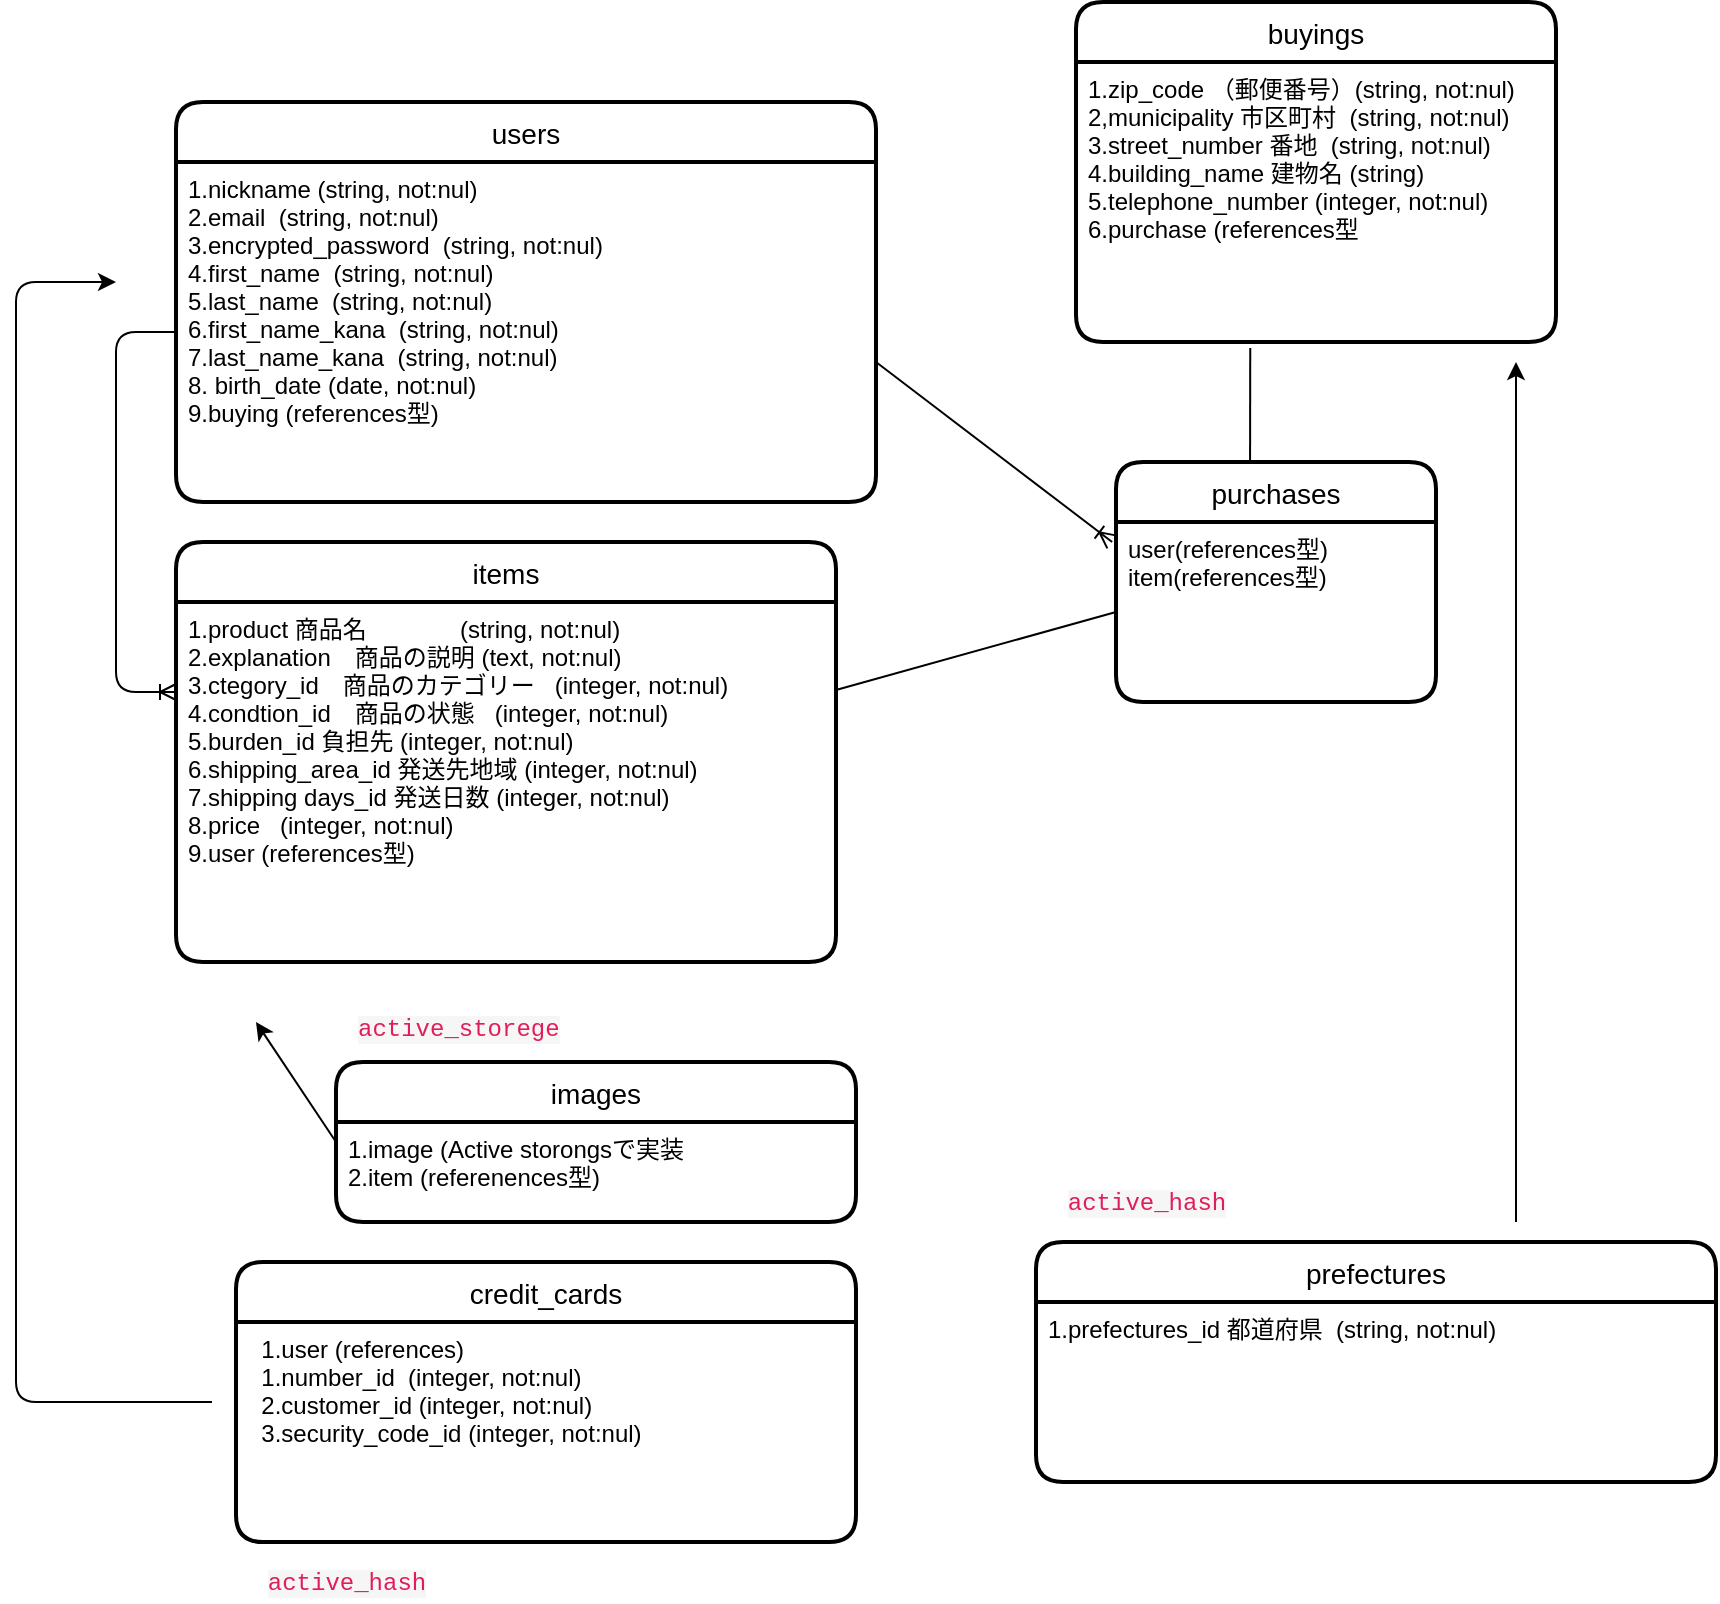 <mxfile version="13.10.0" type="embed">
    <diagram id="12TWwKTnYDeRp8K-xVe-" name="ページ1">
        <mxGraphModel dx="1466" dy="680" grid="1" gridSize="10" guides="1" tooltips="1" connect="1" arrows="1" fold="1" page="1" pageScale="1" pageWidth="827" pageHeight="1169" math="0" shadow="0">
            <root>
                <mxCell id="0"/>
                <mxCell id="1" parent="0"/>
                <mxCell id="21" value="users" style="swimlane;childLayout=stackLayout;horizontal=1;startSize=30;horizontalStack=0;rounded=1;fontSize=14;fontStyle=0;strokeWidth=2;resizeParent=0;resizeLast=1;shadow=0;dashed=0;align=center;" parent="1" vertex="1">
                    <mxGeometry x="40" y="70" width="350" height="200" as="geometry"/>
                </mxCell>
                <mxCell id="22" value="1.nickname (string, not:nul)&#10;2.email  (string, not:nul)&#10;3.encrypted_password  (string, not:nul)&#10;4.first_name  (string, not:nul)&#10;5.last_name  (string, not:nul)&#10;6.first_name_kana  (string, not:nul)&#10;7.last_name_kana  (string, not:nul)&#10;8. birth_date (date, not:nul)&#10;9.buying (references型) &#10;" style="align=left;strokeColor=none;fillColor=none;spacingLeft=4;fontSize=12;verticalAlign=top;resizable=0;rotatable=0;part=1;" parent="21" vertex="1">
                    <mxGeometry y="30" width="350" height="170" as="geometry"/>
                </mxCell>
                <mxCell id="23" value="credit_cards" style="swimlane;childLayout=stackLayout;horizontal=1;startSize=30;horizontalStack=0;rounded=1;fontSize=14;fontStyle=0;strokeWidth=2;resizeParent=0;resizeLast=1;shadow=0;dashed=0;align=center;" parent="1" vertex="1">
                    <mxGeometry x="70" y="650" width="310" height="140" as="geometry"/>
                </mxCell>
                <mxCell id="24" value="  1.user (references)&#10;  1.number_id  (integer, not:nul)&#10;  2.customer_id (integer, not:nul)&#10;  3.security_code_id (integer, not:nul)&#10;" style="align=left;strokeColor=none;fillColor=none;spacingLeft=4;fontSize=12;verticalAlign=top;resizable=0;rotatable=0;part=1;" parent="23" vertex="1">
                    <mxGeometry y="30" width="310" height="110" as="geometry"/>
                </mxCell>
                <mxCell id="25" value="items" style="swimlane;childLayout=stackLayout;horizontal=1;startSize=30;horizontalStack=0;rounded=1;fontSize=14;fontStyle=0;strokeWidth=2;resizeParent=0;resizeLast=1;shadow=0;dashed=0;align=center;" parent="1" vertex="1">
                    <mxGeometry x="40" y="290" width="330" height="210" as="geometry"/>
                </mxCell>
                <mxCell id="26" value="1.product 商品名              (string, not:nul)&#10;2.explanation　商品の説明 (text, not:nul)&#10;3.ctegory_id　商品のカテゴリー   (integer, not:nul)&#10;4.condtion_id　商品の状態   (integer, not:nul)&#10;5.burden_id 負担先 (integer, not:nul)&#10;6.shipping_area_id 発送先地域 (integer, not:nul)&#10;7.shipping days_id 発送日数 (integer, not:nul)&#10;8.price   (integer, not:nul) &#10;9.user (references型)&#10;" style="align=left;strokeColor=none;fillColor=none;spacingLeft=4;fontSize=12;verticalAlign=top;resizable=0;rotatable=0;part=1;" parent="25" vertex="1">
                    <mxGeometry y="30" width="330" height="180" as="geometry"/>
                </mxCell>
                <mxCell id="30" value="buyings" style="swimlane;childLayout=stackLayout;horizontal=1;startSize=30;horizontalStack=0;rounded=1;fontSize=14;fontStyle=0;strokeWidth=2;resizeParent=0;resizeLast=1;shadow=0;dashed=0;align=center;" parent="1" vertex="1">
                    <mxGeometry x="490" y="20" width="240" height="170" as="geometry"/>
                </mxCell>
                <mxCell id="31" value="1.zip_code （郵便番号）(string, not:nul)&#10;2,municipality 市区町村  (string, not:nul)&#10;3.street_number 番地  (string, not:nul)&#10;4.building_name 建物名 (string)&#10;5.telephone_number (integer, not:nul)&#10;6.purchase (references型" style="align=left;strokeColor=none;fillColor=none;spacingLeft=4;fontSize=12;verticalAlign=top;resizable=0;rotatable=0;part=1;" parent="30" vertex="1">
                    <mxGeometry y="30" width="240" height="140" as="geometry"/>
                </mxCell>
                <mxCell id="76" value="" style="swimlane;childLayout=stackLayout;horizontal=1;startSize=30;horizontalStack=0;rounded=1;fontSize=14;fontStyle=0;strokeWidth=2;resizeParent=0;resizeLast=1;shadow=0;dashed=0;align=center;" parent="30" vertex="1">
                    <mxGeometry y="170" width="240" as="geometry"/>
                </mxCell>
                <mxCell id="37" value="images" style="swimlane;childLayout=stackLayout;horizontal=1;startSize=30;horizontalStack=0;rounded=1;fontSize=14;fontStyle=0;strokeWidth=2;resizeParent=0;resizeLast=1;shadow=0;dashed=0;align=center;" parent="1" vertex="1">
                    <mxGeometry x="120" y="550" width="260" height="80" as="geometry"/>
                </mxCell>
                <mxCell id="38" value="1.image (Active storongsで実装&#10;2.item (referenences型)" style="align=left;strokeColor=none;fillColor=none;spacingLeft=4;fontSize=12;verticalAlign=top;resizable=0;rotatable=0;part=1;" parent="37" vertex="1">
                    <mxGeometry y="30" width="260" height="50" as="geometry"/>
                </mxCell>
                <mxCell id="61" value="" style="fontSize=12;html=1;endArrow=ERoneToMany;exitX=0;exitY=0.5;exitDx=0;exitDy=0;entryX=0;entryY=0.25;entryDx=0;entryDy=0;" parent="1" source="22" target="26" edge="1">
                    <mxGeometry width="100" height="100" relative="1" as="geometry">
                        <mxPoint x="410" y="380" as="sourcePoint"/>
                        <mxPoint x="490" y="340" as="targetPoint"/>
                        <Array as="points">
                            <mxPoint x="10" y="185"/>
                            <mxPoint x="10" y="365"/>
                        </Array>
                    </mxGeometry>
                </mxCell>
                <mxCell id="96" value="prefectures" style="swimlane;childLayout=stackLayout;horizontal=1;startSize=30;horizontalStack=0;rounded=1;fontSize=14;fontStyle=0;strokeWidth=2;resizeParent=0;resizeLast=1;shadow=0;dashed=0;align=center;" parent="1" vertex="1">
                    <mxGeometry x="470" y="640" width="340" height="120" as="geometry"/>
                </mxCell>
                <mxCell id="97" value="1.prefectures_id 都道府県  (string, not:nul)" style="align=left;strokeColor=none;fillColor=none;spacingLeft=4;fontSize=12;verticalAlign=top;resizable=0;rotatable=0;part=1;" parent="96" vertex="1">
                    <mxGeometry y="30" width="340" height="90" as="geometry"/>
                </mxCell>
                <mxCell id="99" value="&lt;span style=&quot;color: rgb(224 , 30 , 90) ; font-family: &amp;#34;monaco&amp;#34; , &amp;#34;menlo&amp;#34; , &amp;#34;consolas&amp;#34; , &amp;#34;courier new&amp;#34; , monospace ; background-color: rgba(29 , 28 , 29 , 0.04)&quot;&gt;active_hash&lt;/span&gt;" style="text;html=1;align=center;verticalAlign=middle;resizable=0;points=[];autosize=1;" parent="1" vertex="1">
                    <mxGeometry x="480" y="610" width="90" height="20" as="geometry"/>
                </mxCell>
                <mxCell id="100" value="&lt;span style=&quot;color: rgb(224 , 30 , 90) ; font-family: &amp;#34;monaco&amp;#34; , &amp;#34;menlo&amp;#34; , &amp;#34;consolas&amp;#34; , &amp;#34;courier new&amp;#34; , monospace ; font-size: 12px ; font-style: normal ; font-weight: 400 ; letter-spacing: normal ; text-align: center ; text-indent: 0px ; text-transform: none ; word-spacing: 0px ; background-color: rgba(29 , 28 , 29 , 0.04) ; display: inline ; float: none&quot;&gt;active_storege&lt;br&gt;&lt;br&gt;&lt;/span&gt;" style="text;whiteSpace=wrap;html=1;" parent="1" vertex="1">
                    <mxGeometry x="129" y="519" width="100" height="30" as="geometry"/>
                </mxCell>
                <mxCell id="102" value="" style="endArrow=classic;html=1;exitX=0;exitY=0.5;exitDx=0;exitDy=0;" parent="1" source="37" edge="1">
                    <mxGeometry width="50" height="50" relative="1" as="geometry">
                        <mxPoint x="480" y="470" as="sourcePoint"/>
                        <mxPoint x="80" y="530" as="targetPoint"/>
                    </mxGeometry>
                </mxCell>
                <mxCell id="103" value="purchases" style="swimlane;childLayout=stackLayout;horizontal=1;startSize=30;horizontalStack=0;rounded=1;fontSize=14;fontStyle=0;strokeWidth=2;resizeParent=0;resizeLast=1;shadow=0;dashed=0;align=center;" parent="1" vertex="1">
                    <mxGeometry x="510" y="250" width="160" height="120" as="geometry"/>
                </mxCell>
                <mxCell id="104" value="user(references型) &#10;item(references型) " style="align=left;strokeColor=none;fillColor=none;spacingLeft=4;fontSize=12;verticalAlign=top;resizable=0;rotatable=0;part=1;" parent="103" vertex="1">
                    <mxGeometry y="30" width="160" height="90" as="geometry"/>
                </mxCell>
                <mxCell id="107" value="" style="fontSize=12;html=1;endArrow=ERoneToMany;entryX=-0.012;entryY=0.111;entryDx=0;entryDy=0;entryPerimeter=0;" parent="1" target="104" edge="1">
                    <mxGeometry width="100" height="100" relative="1" as="geometry">
                        <mxPoint x="390" y="200" as="sourcePoint"/>
                        <mxPoint x="490" y="100" as="targetPoint"/>
                    </mxGeometry>
                </mxCell>
                <mxCell id="108" value="" style="endArrow=none;html=1;rounded=0;exitX=0.363;exitY=1.021;exitDx=0;exitDy=0;exitPerimeter=0;entryX=0.419;entryY=0.008;entryDx=0;entryDy=0;entryPerimeter=0;" parent="1" source="31" target="103" edge="1">
                    <mxGeometry relative="1" as="geometry">
                        <mxPoint x="430" y="300" as="sourcePoint"/>
                        <mxPoint x="590" y="300" as="targetPoint"/>
                    </mxGeometry>
                </mxCell>
                <mxCell id="112" value="" style="endArrow=classic;html=1;" parent="1" edge="1">
                    <mxGeometry width="50" height="50" relative="1" as="geometry">
                        <mxPoint x="710" y="630" as="sourcePoint"/>
                        <mxPoint x="710" y="200" as="targetPoint"/>
                    </mxGeometry>
                </mxCell>
                <mxCell id="93" value="&lt;span style=&quot;color: rgb(224 , 30 , 90) ; font-family: &amp;#34;monaco&amp;#34; , &amp;#34;menlo&amp;#34; , &amp;#34;consolas&amp;#34; , &amp;#34;courier new&amp;#34; , monospace ; background-color: rgba(29 , 28 , 29 , 0.04)&quot;&gt;active_hash&lt;/span&gt;" style="text;html=1;align=center;verticalAlign=middle;resizable=0;points=[];autosize=1;" parent="1" vertex="1">
                    <mxGeometry x="-30" y="800" width="310" height="20" as="geometry"/>
                </mxCell>
                <mxCell id="113" value="" style="endArrow=classic;html=1;" parent="1" edge="1">
                    <mxGeometry width="50" height="50" relative="1" as="geometry">
                        <mxPoint x="58" y="720" as="sourcePoint"/>
                        <mxPoint x="10" y="160" as="targetPoint"/>
                        <Array as="points">
                            <mxPoint x="-40" y="720"/>
                            <mxPoint x="-40" y="160"/>
                        </Array>
                    </mxGeometry>
                </mxCell>
                <mxCell id="114" value="" style="endArrow=none;html=1;rounded=0;entryX=0;entryY=0.5;entryDx=0;entryDy=0;" edge="1" parent="1" source="26" target="104">
                    <mxGeometry relative="1" as="geometry">
                        <mxPoint x="220" y="350" as="sourcePoint"/>
                        <mxPoint x="380" y="350" as="targetPoint"/>
                    </mxGeometry>
                </mxCell>
            </root>
        </mxGraphModel>
    </diagram>
</mxfile>